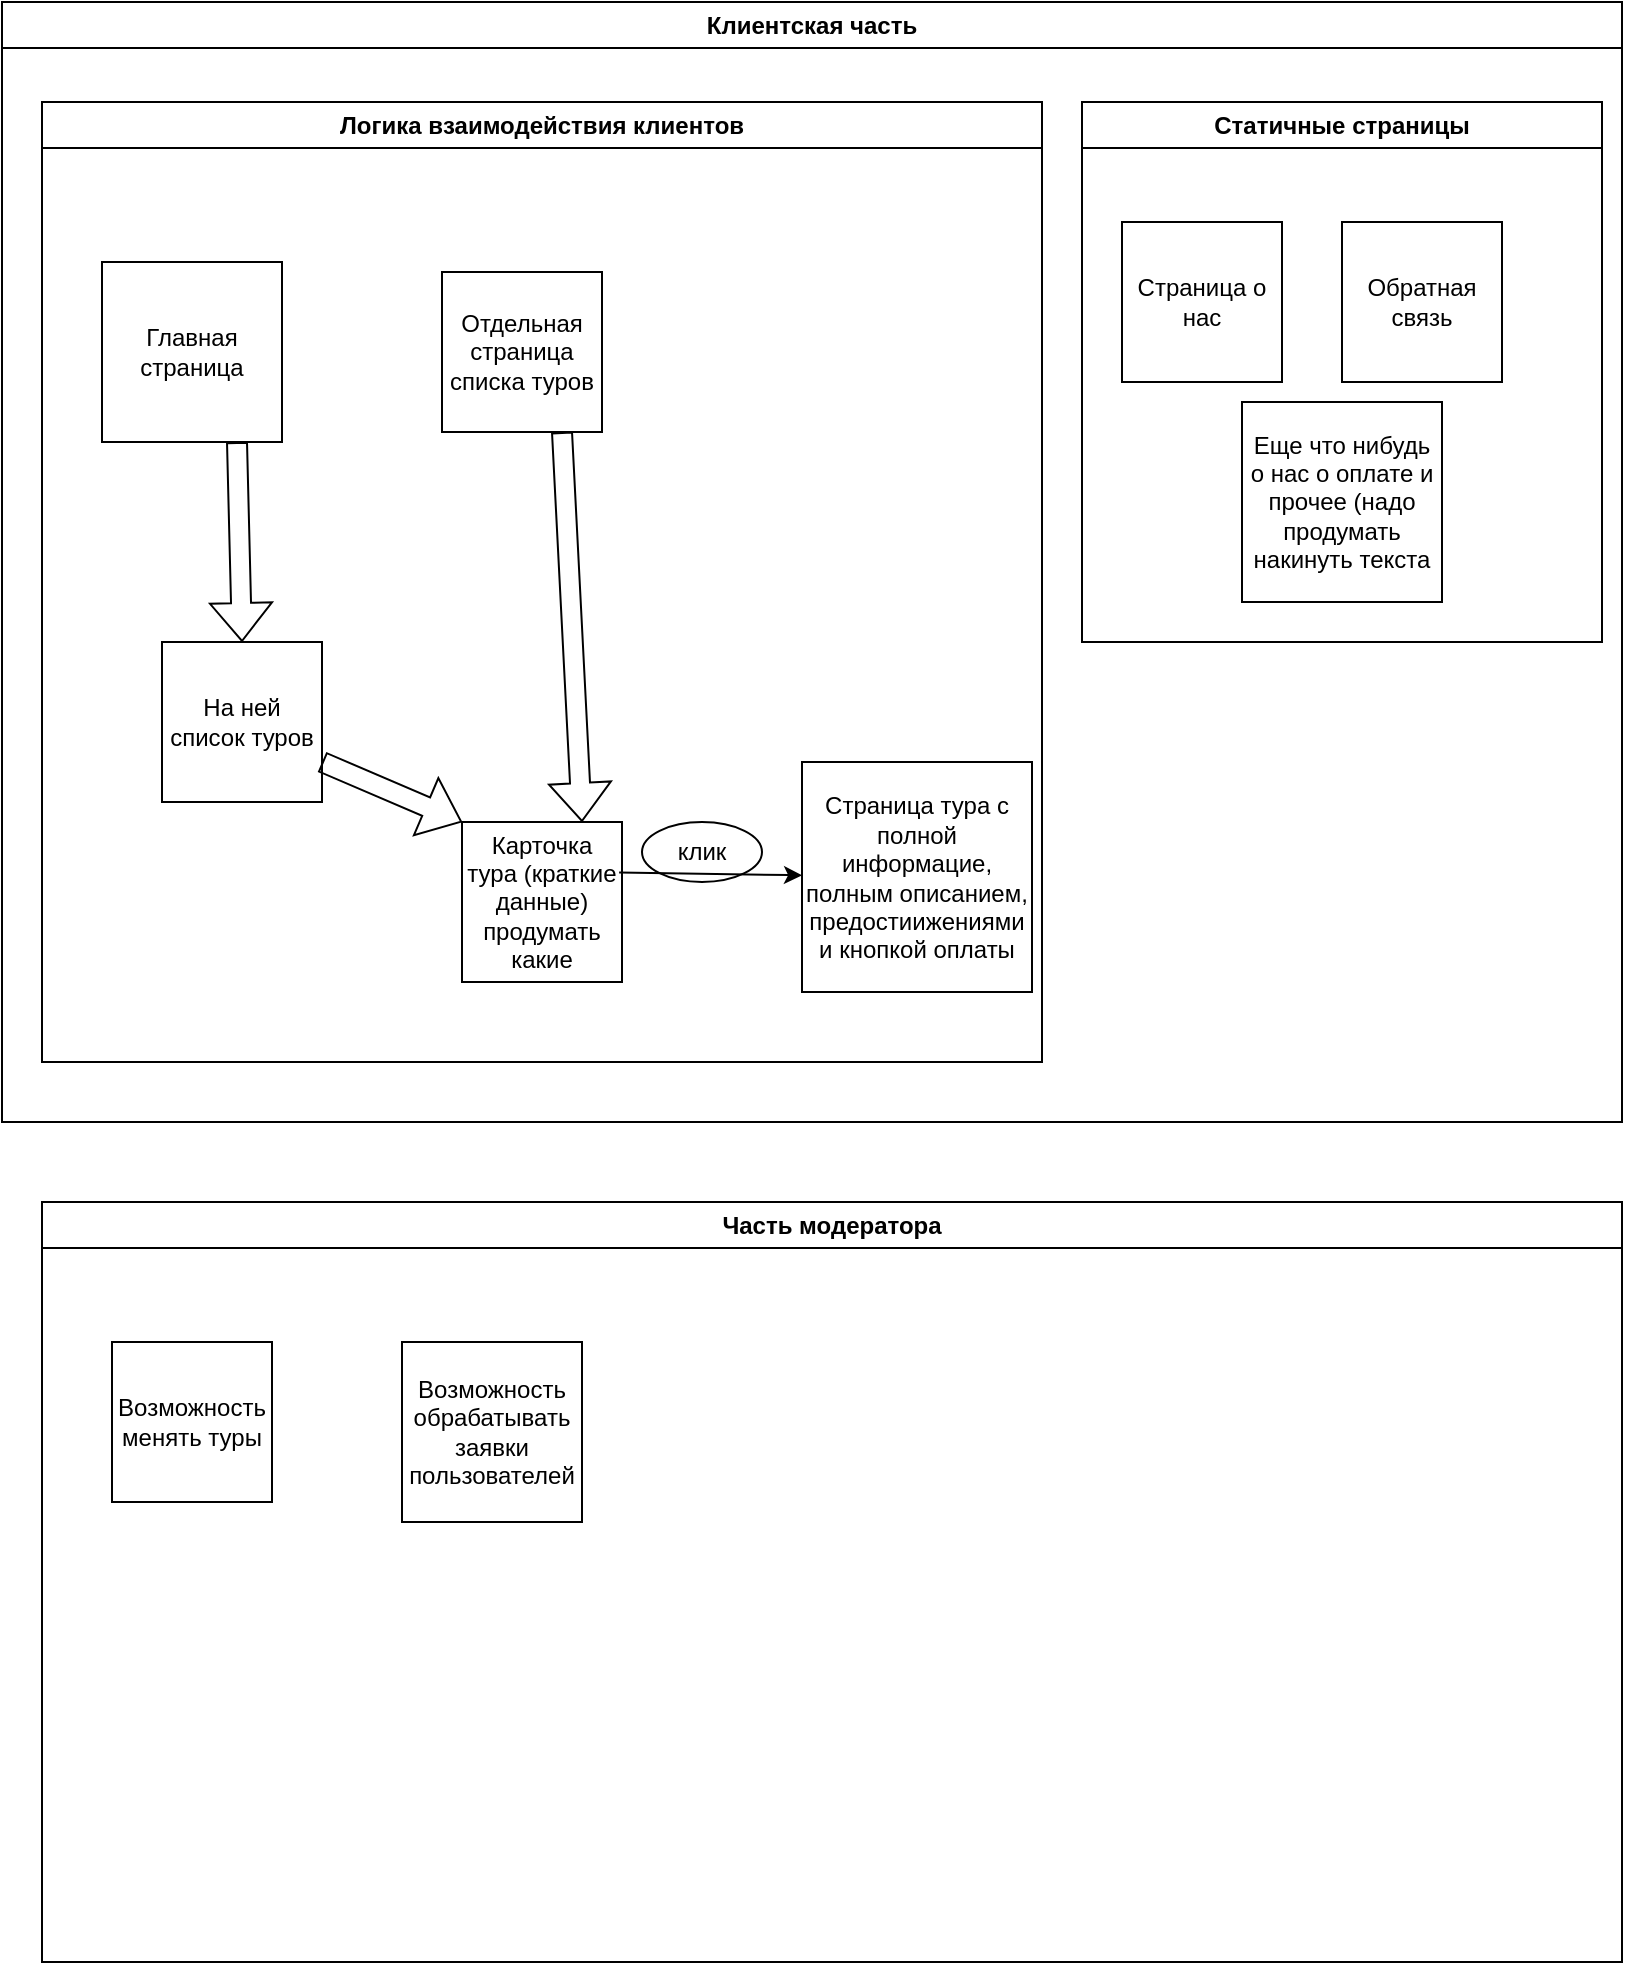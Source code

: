 <mxfile version="24.2.7" type="device">
  <diagram name="Page-1" id="jf9cVf4QIWhpnfQn6htC">
    <mxGraphModel dx="1434" dy="795" grid="1" gridSize="10" guides="1" tooltips="1" connect="1" arrows="1" fold="1" page="1" pageScale="1" pageWidth="850" pageHeight="1100" math="0" shadow="0">
      <root>
        <mxCell id="0" />
        <mxCell id="1" parent="0" />
        <mxCell id="ceICUff7sKELV84DHkFc-1" value="Главная страница" style="whiteSpace=wrap;html=1;aspect=fixed;" vertex="1" parent="1">
          <mxGeometry x="70" y="180" width="90" height="90" as="geometry" />
        </mxCell>
        <mxCell id="ceICUff7sKELV84DHkFc-2" value="" style="shape=flexArrow;endArrow=classic;html=1;rounded=0;exitX=0.75;exitY=1;exitDx=0;exitDy=0;" edge="1" parent="1" source="ceICUff7sKELV84DHkFc-1">
          <mxGeometry width="50" height="50" relative="1" as="geometry">
            <mxPoint x="150" y="320" as="sourcePoint" />
            <mxPoint x="140" y="370" as="targetPoint" />
          </mxGeometry>
        </mxCell>
        <mxCell id="ceICUff7sKELV84DHkFc-3" value="На ней список туров" style="whiteSpace=wrap;html=1;aspect=fixed;" vertex="1" parent="1">
          <mxGeometry x="100" y="370" width="80" height="80" as="geometry" />
        </mxCell>
        <mxCell id="ceICUff7sKELV84DHkFc-4" value="Отдельная страница списка туров" style="whiteSpace=wrap;html=1;aspect=fixed;" vertex="1" parent="1">
          <mxGeometry x="240" y="185" width="80" height="80" as="geometry" />
        </mxCell>
        <mxCell id="ceICUff7sKELV84DHkFc-5" value="&lt;div&gt;Карточка тура (краткие данные) продумать какие&lt;/div&gt;" style="whiteSpace=wrap;html=1;aspect=fixed;" vertex="1" parent="1">
          <mxGeometry x="250" y="460" width="80" height="80" as="geometry" />
        </mxCell>
        <mxCell id="ceICUff7sKELV84DHkFc-6" value="" style="shape=flexArrow;endArrow=classic;html=1;rounded=0;exitX=1;exitY=0.75;exitDx=0;exitDy=0;entryX=0;entryY=0;entryDx=0;entryDy=0;" edge="1" parent="1" source="ceICUff7sKELV84DHkFc-3" target="ceICUff7sKELV84DHkFc-5">
          <mxGeometry width="50" height="50" relative="1" as="geometry">
            <mxPoint x="310" y="420" as="sourcePoint" />
            <mxPoint x="360" y="370" as="targetPoint" />
          </mxGeometry>
        </mxCell>
        <mxCell id="ceICUff7sKELV84DHkFc-7" value="" style="shape=flexArrow;endArrow=classic;html=1;rounded=0;exitX=0.75;exitY=1;exitDx=0;exitDy=0;entryX=0.75;entryY=0;entryDx=0;entryDy=0;" edge="1" parent="1" source="ceICUff7sKELV84DHkFc-4" target="ceICUff7sKELV84DHkFc-5">
          <mxGeometry width="50" height="50" relative="1" as="geometry">
            <mxPoint x="310" y="420" as="sourcePoint" />
            <mxPoint x="360" y="370" as="targetPoint" />
          </mxGeometry>
        </mxCell>
        <mxCell id="ceICUff7sKELV84DHkFc-10" value="Логика взаимодействия клиентов" style="swimlane;whiteSpace=wrap;html=1;" vertex="1" parent="1">
          <mxGeometry x="40" y="100" width="500" height="480" as="geometry" />
        </mxCell>
        <mxCell id="ceICUff7sKELV84DHkFc-13" value="Статичные страницы" style="swimlane;whiteSpace=wrap;html=1;" vertex="1" parent="1">
          <mxGeometry x="560" y="100" width="260" height="270" as="geometry" />
        </mxCell>
        <mxCell id="ceICUff7sKELV84DHkFc-14" value="Клиентская часть" style="swimlane;whiteSpace=wrap;html=1;" vertex="1" parent="1">
          <mxGeometry x="20" y="50" width="810" height="560" as="geometry" />
        </mxCell>
        <mxCell id="ceICUff7sKELV84DHkFc-18" value="&lt;div&gt;Обратная связь&lt;/div&gt;" style="whiteSpace=wrap;html=1;aspect=fixed;" vertex="1" parent="ceICUff7sKELV84DHkFc-14">
          <mxGeometry x="670" y="110" width="80" height="80" as="geometry" />
        </mxCell>
        <mxCell id="ceICUff7sKELV84DHkFc-12" value="Еще что нибудь о нас о оплате и прочее (надо продумать накинуть текста" style="whiteSpace=wrap;html=1;aspect=fixed;" vertex="1" parent="ceICUff7sKELV84DHkFc-14">
          <mxGeometry x="620" y="200" width="100" height="100" as="geometry" />
        </mxCell>
        <mxCell id="ceICUff7sKELV84DHkFc-11" value="Страница о нас" style="whiteSpace=wrap;html=1;aspect=fixed;" vertex="1" parent="ceICUff7sKELV84DHkFc-14">
          <mxGeometry x="560" y="110" width="80" height="80" as="geometry" />
        </mxCell>
        <mxCell id="ceICUff7sKELV84DHkFc-8" value="Страница тура с полной информацие, полным описанием, предостиижениями и кнопкой оплаты" style="whiteSpace=wrap;html=1;aspect=fixed;" vertex="1" parent="ceICUff7sKELV84DHkFc-14">
          <mxGeometry x="400" y="380" width="115" height="115" as="geometry" />
        </mxCell>
        <mxCell id="ceICUff7sKELV84DHkFc-20" value="клик" style="ellipse;whiteSpace=wrap;html=1;" vertex="1" parent="ceICUff7sKELV84DHkFc-14">
          <mxGeometry x="320" y="410" width="60" height="30" as="geometry" />
        </mxCell>
        <mxCell id="ceICUff7sKELV84DHkFc-15" value="Часть модератора" style="swimlane;whiteSpace=wrap;html=1;" vertex="1" parent="1">
          <mxGeometry x="40" y="650" width="790" height="380" as="geometry" />
        </mxCell>
        <mxCell id="ceICUff7sKELV84DHkFc-16" value="Возможность менять туры" style="whiteSpace=wrap;html=1;aspect=fixed;" vertex="1" parent="ceICUff7sKELV84DHkFc-15">
          <mxGeometry x="35" y="70" width="80" height="80" as="geometry" />
        </mxCell>
        <mxCell id="ceICUff7sKELV84DHkFc-17" value="Возможность обрабатывать заявки пользователей" style="whiteSpace=wrap;html=1;aspect=fixed;" vertex="1" parent="ceICUff7sKELV84DHkFc-15">
          <mxGeometry x="180" y="70" width="90" height="90" as="geometry" />
        </mxCell>
        <mxCell id="ceICUff7sKELV84DHkFc-19" value="" style="endArrow=classic;html=1;rounded=0;exitX=0.982;exitY=0.316;exitDx=0;exitDy=0;exitPerimeter=0;" edge="1" parent="1" source="ceICUff7sKELV84DHkFc-5" target="ceICUff7sKELV84DHkFc-8">
          <mxGeometry width="50" height="50" relative="1" as="geometry">
            <mxPoint x="380" y="480" as="sourcePoint" />
            <mxPoint x="380" y="410" as="targetPoint" />
          </mxGeometry>
        </mxCell>
      </root>
    </mxGraphModel>
  </diagram>
</mxfile>
